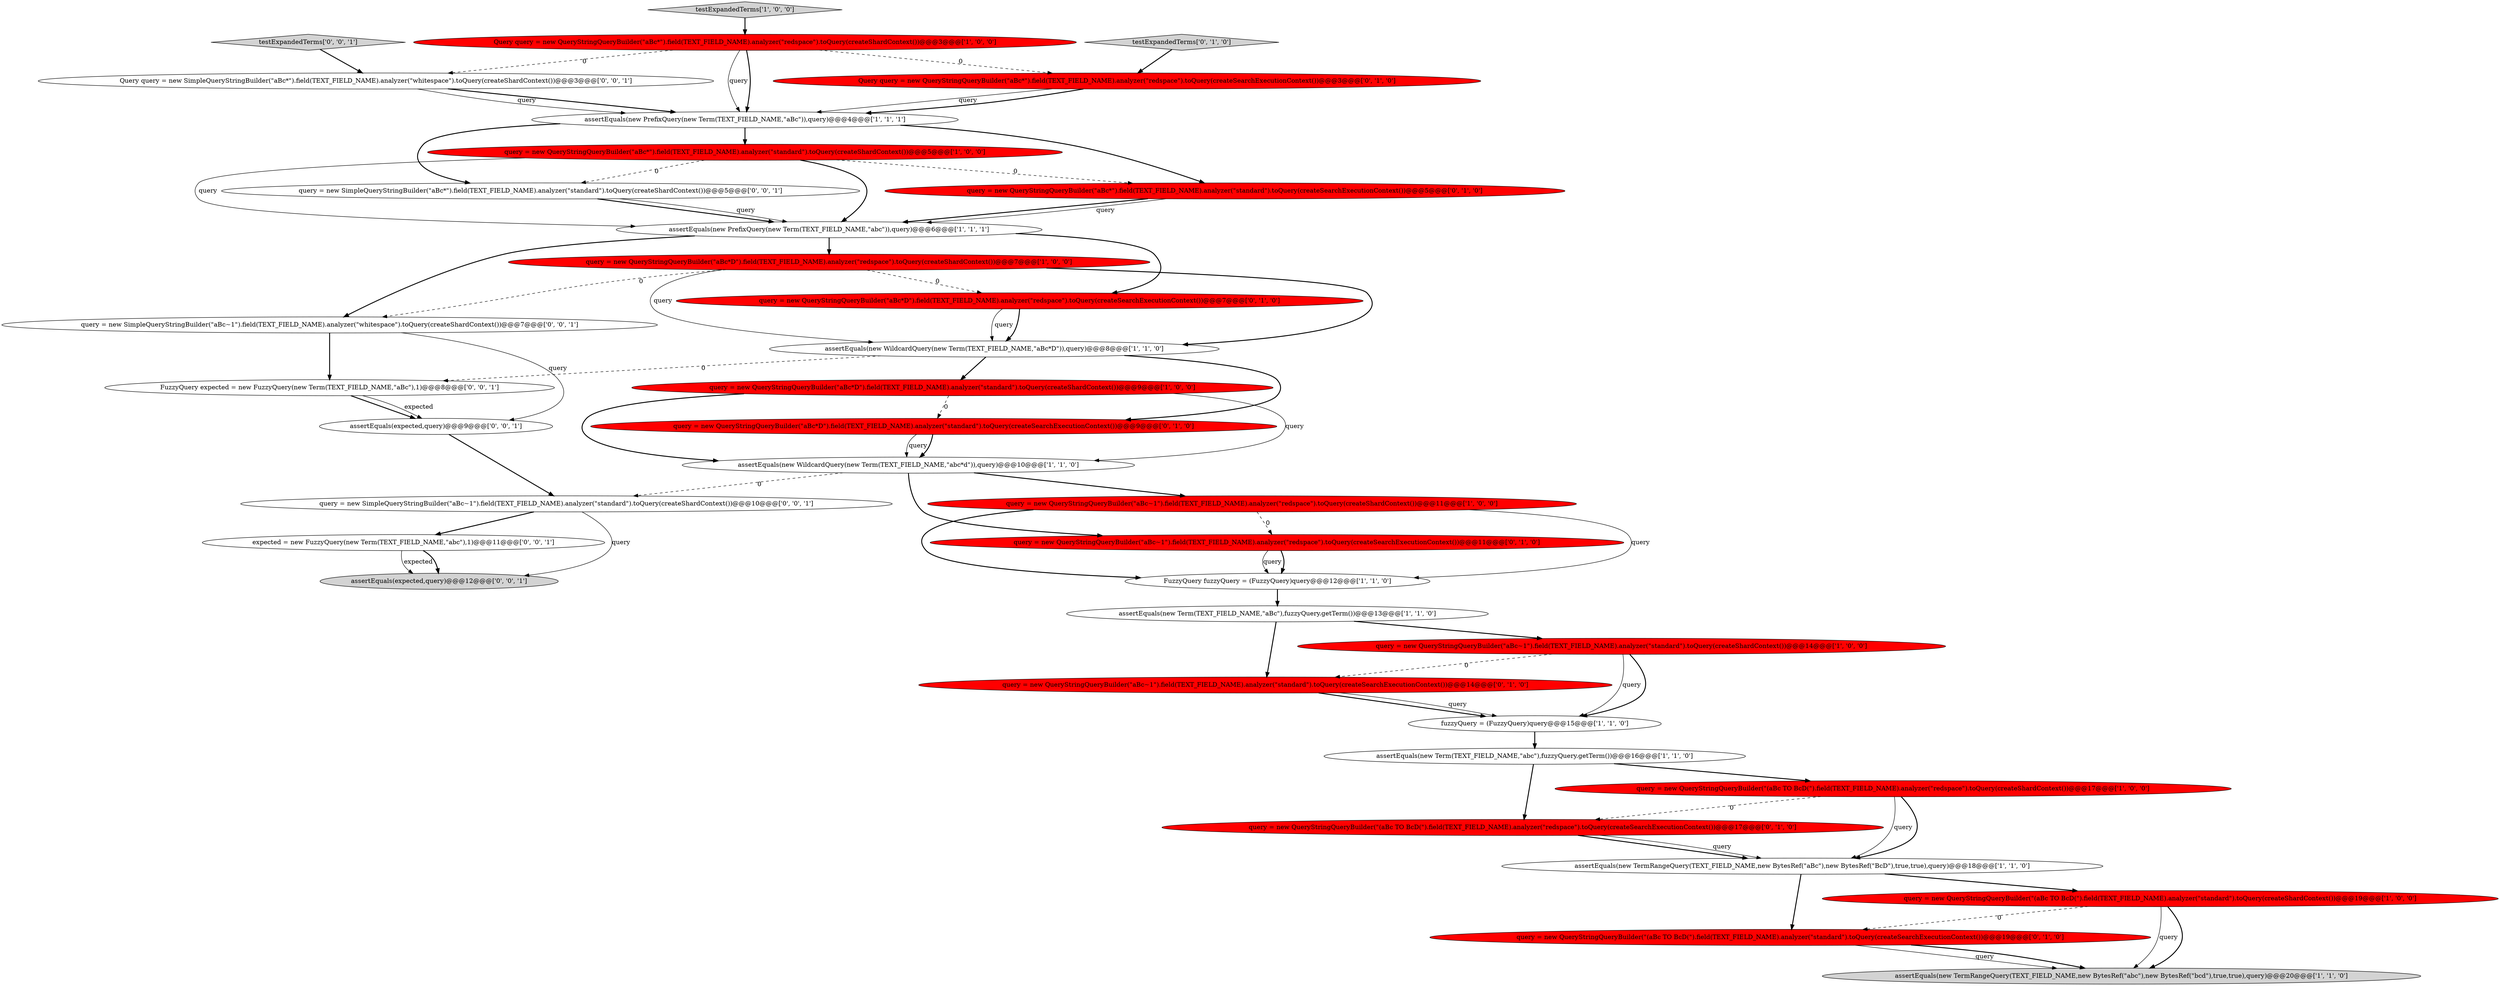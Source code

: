 digraph {
34 [style = filled, label = "testExpandedTerms['0', '0', '1']", fillcolor = lightgray, shape = diamond image = "AAA0AAABBB3BBB"];
12 [style = filled, label = "assertEquals(new PrefixQuery(new Term(TEXT_FIELD_NAME,\"abc\")),query)@@@6@@@['1', '1', '1']", fillcolor = white, shape = ellipse image = "AAA0AAABBB1BBB"];
23 [style = filled, label = "query = new QueryStringQueryBuilder(\"(aBc TO BcD(\").field(TEXT_FIELD_NAME).analyzer(\"standard\").toQuery(createSearchExecutionContext())@@@19@@@['0', '1', '0']", fillcolor = red, shape = ellipse image = "AAA1AAABBB2BBB"];
20 [style = filled, label = "query = new QueryStringQueryBuilder(\"(aBc TO BcD(\").field(TEXT_FIELD_NAME).analyzer(\"redspace\").toQuery(createSearchExecutionContext())@@@17@@@['0', '1', '0']", fillcolor = red, shape = ellipse image = "AAA1AAABBB2BBB"];
6 [style = filled, label = "assertEquals(new Term(TEXT_FIELD_NAME,\"abc\"),fuzzyQuery.getTerm())@@@16@@@['1', '1', '0']", fillcolor = white, shape = ellipse image = "AAA0AAABBB1BBB"];
17 [style = filled, label = "assertEquals(new WildcardQuery(new Term(TEXT_FIELD_NAME,\"aBc*D\")),query)@@@8@@@['1', '1', '0']", fillcolor = white, shape = ellipse image = "AAA0AAABBB1BBB"];
30 [style = filled, label = "Query query = new SimpleQueryStringBuilder(\"aBc*\").field(TEXT_FIELD_NAME).analyzer(\"whitespace\").toQuery(createShardContext())@@@3@@@['0', '0', '1']", fillcolor = white, shape = ellipse image = "AAA0AAABBB3BBB"];
35 [style = filled, label = "FuzzyQuery expected = new FuzzyQuery(new Term(TEXT_FIELD_NAME,\"aBc\"),1)@@@8@@@['0', '0', '1']", fillcolor = white, shape = ellipse image = "AAA0AAABBB3BBB"];
18 [style = filled, label = "query = new QueryStringQueryBuilder(\"(aBc TO BcD(\").field(TEXT_FIELD_NAME).analyzer(\"standard\").toQuery(createShardContext())@@@19@@@['1', '0', '0']", fillcolor = red, shape = ellipse image = "AAA1AAABBB1BBB"];
7 [style = filled, label = "query = new QueryStringQueryBuilder(\"aBc*D\").field(TEXT_FIELD_NAME).analyzer(\"redspace\").toQuery(createShardContext())@@@7@@@['1', '0', '0']", fillcolor = red, shape = ellipse image = "AAA1AAABBB1BBB"];
25 [style = filled, label = "query = new QueryStringQueryBuilder(\"aBc*D\").field(TEXT_FIELD_NAME).analyzer(\"standard\").toQuery(createSearchExecutionContext())@@@9@@@['0', '1', '0']", fillcolor = red, shape = ellipse image = "AAA1AAABBB2BBB"];
27 [style = filled, label = "testExpandedTerms['0', '1', '0']", fillcolor = lightgray, shape = diamond image = "AAA0AAABBB2BBB"];
31 [style = filled, label = "query = new SimpleQueryStringBuilder(\"aBc~1\").field(TEXT_FIELD_NAME).analyzer(\"whitespace\").toQuery(createShardContext())@@@7@@@['0', '0', '1']", fillcolor = white, shape = ellipse image = "AAA0AAABBB3BBB"];
14 [style = filled, label = "fuzzyQuery = (FuzzyQuery)query@@@15@@@['1', '1', '0']", fillcolor = white, shape = ellipse image = "AAA0AAABBB1BBB"];
22 [style = filled, label = "query = new QueryStringQueryBuilder(\"aBc*D\").field(TEXT_FIELD_NAME).analyzer(\"redspace\").toQuery(createSearchExecutionContext())@@@7@@@['0', '1', '0']", fillcolor = red, shape = ellipse image = "AAA1AAABBB2BBB"];
36 [style = filled, label = "query = new SimpleQueryStringBuilder(\"aBc~1\").field(TEXT_FIELD_NAME).analyzer(\"standard\").toQuery(createShardContext())@@@10@@@['0', '0', '1']", fillcolor = white, shape = ellipse image = "AAA0AAABBB3BBB"];
2 [style = filled, label = "assertEquals(new TermRangeQuery(TEXT_FIELD_NAME,new BytesRef(\"abc\"),new BytesRef(\"bcd\"),true,true),query)@@@20@@@['1', '1', '0']", fillcolor = lightgray, shape = ellipse image = "AAA0AAABBB1BBB"];
11 [style = filled, label = "query = new QueryStringQueryBuilder(\"aBc*\").field(TEXT_FIELD_NAME).analyzer(\"standard\").toQuery(createShardContext())@@@5@@@['1', '0', '0']", fillcolor = red, shape = ellipse image = "AAA1AAABBB1BBB"];
24 [style = filled, label = "query = new QueryStringQueryBuilder(\"aBc~1\").field(TEXT_FIELD_NAME).analyzer(\"standard\").toQuery(createSearchExecutionContext())@@@14@@@['0', '1', '0']", fillcolor = red, shape = ellipse image = "AAA1AAABBB2BBB"];
0 [style = filled, label = "query = new QueryStringQueryBuilder(\"(aBc TO BcD(\").field(TEXT_FIELD_NAME).analyzer(\"redspace\").toQuery(createShardContext())@@@17@@@['1', '0', '0']", fillcolor = red, shape = ellipse image = "AAA1AAABBB1BBB"];
10 [style = filled, label = "FuzzyQuery fuzzyQuery = (FuzzyQuery)query@@@12@@@['1', '1', '0']", fillcolor = white, shape = ellipse image = "AAA0AAABBB1BBB"];
4 [style = filled, label = "assertEquals(new WildcardQuery(new Term(TEXT_FIELD_NAME,\"abc*d\")),query)@@@10@@@['1', '1', '0']", fillcolor = white, shape = ellipse image = "AAA0AAABBB1BBB"];
5 [style = filled, label = "testExpandedTerms['1', '0', '0']", fillcolor = lightgray, shape = diamond image = "AAA0AAABBB1BBB"];
33 [style = filled, label = "assertEquals(expected,query)@@@9@@@['0', '0', '1']", fillcolor = white, shape = ellipse image = "AAA0AAABBB3BBB"];
28 [style = filled, label = "query = new SimpleQueryStringBuilder(\"aBc*\").field(TEXT_FIELD_NAME).analyzer(\"standard\").toQuery(createShardContext())@@@5@@@['0', '0', '1']", fillcolor = white, shape = ellipse image = "AAA0AAABBB3BBB"];
29 [style = filled, label = "expected = new FuzzyQuery(new Term(TEXT_FIELD_NAME,\"abc\"),1)@@@11@@@['0', '0', '1']", fillcolor = white, shape = ellipse image = "AAA0AAABBB3BBB"];
16 [style = filled, label = "assertEquals(new Term(TEXT_FIELD_NAME,\"aBc\"),fuzzyQuery.getTerm())@@@13@@@['1', '1', '0']", fillcolor = white, shape = ellipse image = "AAA0AAABBB1BBB"];
32 [style = filled, label = "assertEquals(expected,query)@@@12@@@['0', '0', '1']", fillcolor = lightgray, shape = ellipse image = "AAA0AAABBB3BBB"];
21 [style = filled, label = "query = new QueryStringQueryBuilder(\"aBc~1\").field(TEXT_FIELD_NAME).analyzer(\"redspace\").toQuery(createSearchExecutionContext())@@@11@@@['0', '1', '0']", fillcolor = red, shape = ellipse image = "AAA1AAABBB2BBB"];
3 [style = filled, label = "query = new QueryStringQueryBuilder(\"aBc*D\").field(TEXT_FIELD_NAME).analyzer(\"standard\").toQuery(createShardContext())@@@9@@@['1', '0', '0']", fillcolor = red, shape = ellipse image = "AAA1AAABBB1BBB"];
8 [style = filled, label = "assertEquals(new TermRangeQuery(TEXT_FIELD_NAME,new BytesRef(\"aBc\"),new BytesRef(\"BcD\"),true,true),query)@@@18@@@['1', '1', '0']", fillcolor = white, shape = ellipse image = "AAA0AAABBB1BBB"];
9 [style = filled, label = "query = new QueryStringQueryBuilder(\"aBc~1\").field(TEXT_FIELD_NAME).analyzer(\"redspace\").toQuery(createShardContext())@@@11@@@['1', '0', '0']", fillcolor = red, shape = ellipse image = "AAA1AAABBB1BBB"];
15 [style = filled, label = "Query query = new QueryStringQueryBuilder(\"aBc*\").field(TEXT_FIELD_NAME).analyzer(\"redspace\").toQuery(createShardContext())@@@3@@@['1', '0', '0']", fillcolor = red, shape = ellipse image = "AAA1AAABBB1BBB"];
19 [style = filled, label = "query = new QueryStringQueryBuilder(\"aBc*\").field(TEXT_FIELD_NAME).analyzer(\"standard\").toQuery(createSearchExecutionContext())@@@5@@@['0', '1', '0']", fillcolor = red, shape = ellipse image = "AAA1AAABBB2BBB"];
1 [style = filled, label = "query = new QueryStringQueryBuilder(\"aBc~1\").field(TEXT_FIELD_NAME).analyzer(\"standard\").toQuery(createShardContext())@@@14@@@['1', '0', '0']", fillcolor = red, shape = ellipse image = "AAA1AAABBB1BBB"];
13 [style = filled, label = "assertEquals(new PrefixQuery(new Term(TEXT_FIELD_NAME,\"aBc\")),query)@@@4@@@['1', '1', '1']", fillcolor = white, shape = ellipse image = "AAA0AAABBB1BBB"];
26 [style = filled, label = "Query query = new QueryStringQueryBuilder(\"aBc*\").field(TEXT_FIELD_NAME).analyzer(\"redspace\").toQuery(createSearchExecutionContext())@@@3@@@['0', '1', '0']", fillcolor = red, shape = ellipse image = "AAA1AAABBB2BBB"];
4->9 [style = bold, label=""];
17->25 [style = bold, label=""];
21->10 [style = bold, label=""];
15->13 [style = bold, label=""];
7->17 [style = bold, label=""];
30->13 [style = bold, label=""];
31->33 [style = solid, label="query"];
8->23 [style = bold, label=""];
26->13 [style = solid, label="query"];
7->31 [style = dashed, label="0"];
19->12 [style = bold, label=""];
19->12 [style = solid, label="query"];
8->18 [style = bold, label=""];
36->29 [style = bold, label=""];
25->4 [style = solid, label="query"];
16->24 [style = bold, label=""];
7->17 [style = solid, label="query"];
17->35 [style = dashed, label="0"];
35->33 [style = bold, label=""];
4->21 [style = bold, label=""];
15->30 [style = dashed, label="0"];
25->4 [style = bold, label=""];
35->33 [style = solid, label="expected"];
18->2 [style = solid, label="query"];
5->15 [style = bold, label=""];
11->12 [style = bold, label=""];
36->32 [style = solid, label="query"];
6->0 [style = bold, label=""];
12->31 [style = bold, label=""];
9->10 [style = bold, label=""];
28->12 [style = bold, label=""];
28->12 [style = solid, label="query"];
18->2 [style = bold, label=""];
0->20 [style = dashed, label="0"];
13->11 [style = bold, label=""];
3->4 [style = bold, label=""];
30->13 [style = solid, label="query"];
12->7 [style = bold, label=""];
3->4 [style = solid, label="query"];
26->13 [style = bold, label=""];
34->30 [style = bold, label=""];
24->14 [style = bold, label=""];
6->20 [style = bold, label=""];
11->28 [style = dashed, label="0"];
13->19 [style = bold, label=""];
20->8 [style = bold, label=""];
15->13 [style = solid, label="query"];
27->26 [style = bold, label=""];
31->35 [style = bold, label=""];
10->16 [style = bold, label=""];
4->36 [style = dashed, label="0"];
11->12 [style = solid, label="query"];
16->1 [style = bold, label=""];
11->19 [style = dashed, label="0"];
9->21 [style = dashed, label="0"];
29->32 [style = solid, label="expected"];
1->24 [style = dashed, label="0"];
29->32 [style = bold, label=""];
0->8 [style = solid, label="query"];
9->10 [style = solid, label="query"];
33->36 [style = bold, label=""];
18->23 [style = dashed, label="0"];
0->8 [style = bold, label=""];
21->10 [style = solid, label="query"];
17->3 [style = bold, label=""];
22->17 [style = solid, label="query"];
24->14 [style = solid, label="query"];
23->2 [style = solid, label="query"];
22->17 [style = bold, label=""];
15->26 [style = dashed, label="0"];
1->14 [style = solid, label="query"];
1->14 [style = bold, label=""];
23->2 [style = bold, label=""];
7->22 [style = dashed, label="0"];
14->6 [style = bold, label=""];
12->22 [style = bold, label=""];
13->28 [style = bold, label=""];
20->8 [style = solid, label="query"];
3->25 [style = dashed, label="0"];
}
